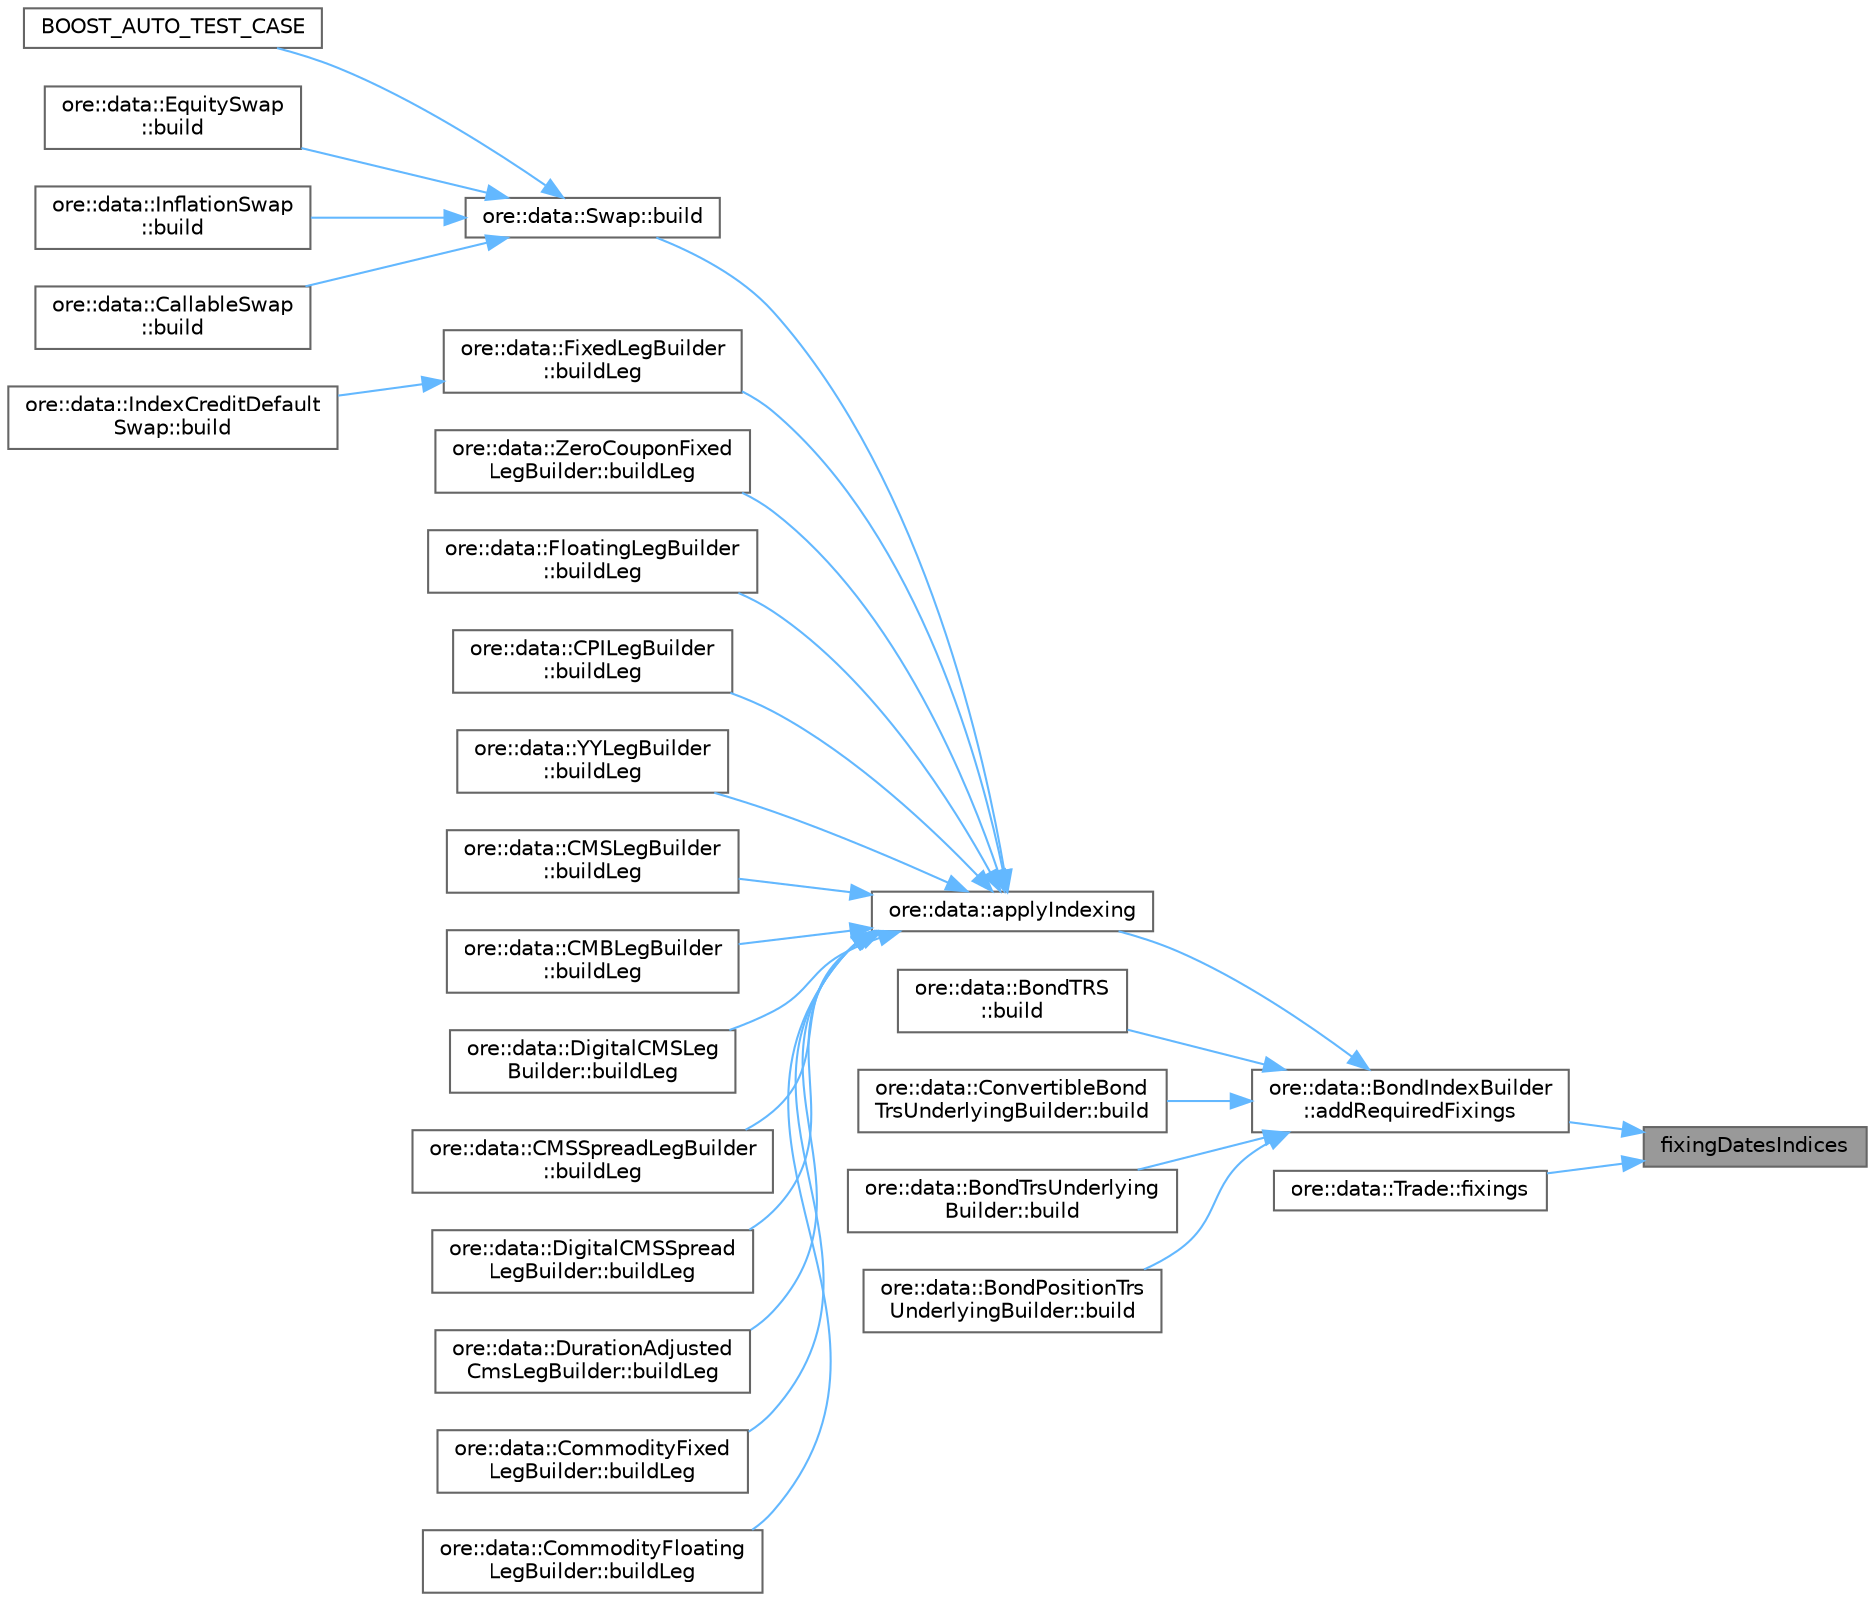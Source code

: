 digraph "fixingDatesIndices"
{
 // INTERACTIVE_SVG=YES
 // LATEX_PDF_SIZE
  bgcolor="transparent";
  edge [fontname=Helvetica,fontsize=10,labelfontname=Helvetica,labelfontsize=10];
  node [fontname=Helvetica,fontsize=10,shape=box,height=0.2,width=0.4];
  rankdir="RL";
  Node1 [label="fixingDatesIndices",height=0.2,width=0.4,color="gray40", fillcolor="grey60", style="filled", fontcolor="black",tooltip=" "];
  Node1 -> Node2 [dir="back",color="steelblue1",style="solid"];
  Node2 [label="ore::data::BondIndexBuilder\l::addRequiredFixings",height=0.2,width=0.4,color="grey40", fillcolor="white", style="filled",URL="$classore_1_1data_1_1_bond_index_builder.html#ae479124f9f93e301b0a9b63f603a7e07",tooltip=" "];
  Node2 -> Node3 [dir="back",color="steelblue1",style="solid"];
  Node3 [label="ore::data::applyIndexing",height=0.2,width=0.4,color="grey40", fillcolor="white", style="filled",URL="$namespaceore_1_1data.html#a5d06d31ceafbb5a0bf0f9a4dbd09ab7e",tooltip=" "];
  Node3 -> Node4 [dir="back",color="steelblue1",style="solid"];
  Node4 [label="ore::data::Swap::build",height=0.2,width=0.4,color="grey40", fillcolor="white", style="filled",URL="$classore_1_1data_1_1_swap.html#af7b69d5b18d278257927e32b10a23ee6",tooltip="Build QuantLib/QuantExt instrument, link pricing engine."];
  Node4 -> Node5 [dir="back",color="steelblue1",style="solid"];
  Node5 [label="BOOST_AUTO_TEST_CASE",height=0.2,width=0.4,color="grey40", fillcolor="white", style="filled",URL="$test_2todaysmarket_8cpp.html#aeb43366ac05a65218ef11c74fa7a5650",tooltip=" "];
  Node4 -> Node6 [dir="back",color="steelblue1",style="solid"];
  Node6 [label="ore::data::EquitySwap\l::build",height=0.2,width=0.4,color="grey40", fillcolor="white", style="filled",URL="$classore_1_1data_1_1_equity_swap.html#af7b69d5b18d278257927e32b10a23ee6",tooltip="Trade interface."];
  Node4 -> Node7 [dir="back",color="steelblue1",style="solid"];
  Node7 [label="ore::data::InflationSwap\l::build",height=0.2,width=0.4,color="grey40", fillcolor="white", style="filled",URL="$classore_1_1data_1_1_inflation_swap.html#af7b69d5b18d278257927e32b10a23ee6",tooltip="Trade interface."];
  Node4 -> Node8 [dir="back",color="steelblue1",style="solid"];
  Node8 [label="ore::data::CallableSwap\l::build",height=0.2,width=0.4,color="grey40", fillcolor="white", style="filled",URL="$classore_1_1data_1_1_callable_swap.html#ab1db499ff5e65c59fd2009d62276fdaf",tooltip="Build QuantLib/QuantExt instrument, link pricing engine."];
  Node3 -> Node9 [dir="back",color="steelblue1",style="solid"];
  Node9 [label="ore::data::FixedLegBuilder\l::buildLeg",height=0.2,width=0.4,color="grey40", fillcolor="white", style="filled",URL="$classore_1_1data_1_1_fixed_leg_builder.html#aea285351d9f3458189a9e2d965349d23",tooltip=" "];
  Node9 -> Node10 [dir="back",color="steelblue1",style="solid"];
  Node10 [label="ore::data::IndexCreditDefault\lSwap::build",height=0.2,width=0.4,color="grey40", fillcolor="white", style="filled",URL="$classore_1_1data_1_1_index_credit_default_swap.html#af7b69d5b18d278257927e32b10a23ee6",tooltip=" "];
  Node3 -> Node11 [dir="back",color="steelblue1",style="solid"];
  Node11 [label="ore::data::ZeroCouponFixed\lLegBuilder::buildLeg",height=0.2,width=0.4,color="grey40", fillcolor="white", style="filled",URL="$classore_1_1data_1_1_zero_coupon_fixed_leg_builder.html#aea285351d9f3458189a9e2d965349d23",tooltip=" "];
  Node3 -> Node12 [dir="back",color="steelblue1",style="solid"];
  Node12 [label="ore::data::FloatingLegBuilder\l::buildLeg",height=0.2,width=0.4,color="grey40", fillcolor="white", style="filled",URL="$classore_1_1data_1_1_floating_leg_builder.html#aea285351d9f3458189a9e2d965349d23",tooltip=" "];
  Node3 -> Node13 [dir="back",color="steelblue1",style="solid"];
  Node13 [label="ore::data::CPILegBuilder\l::buildLeg",height=0.2,width=0.4,color="grey40", fillcolor="white", style="filled",URL="$classore_1_1data_1_1_c_p_i_leg_builder.html#aea285351d9f3458189a9e2d965349d23",tooltip=" "];
  Node3 -> Node14 [dir="back",color="steelblue1",style="solid"];
  Node14 [label="ore::data::YYLegBuilder\l::buildLeg",height=0.2,width=0.4,color="grey40", fillcolor="white", style="filled",URL="$classore_1_1data_1_1_y_y_leg_builder.html#aea285351d9f3458189a9e2d965349d23",tooltip=" "];
  Node3 -> Node15 [dir="back",color="steelblue1",style="solid"];
  Node15 [label="ore::data::CMSLegBuilder\l::buildLeg",height=0.2,width=0.4,color="grey40", fillcolor="white", style="filled",URL="$classore_1_1data_1_1_c_m_s_leg_builder.html#aea285351d9f3458189a9e2d965349d23",tooltip=" "];
  Node3 -> Node16 [dir="back",color="steelblue1",style="solid"];
  Node16 [label="ore::data::CMBLegBuilder\l::buildLeg",height=0.2,width=0.4,color="grey40", fillcolor="white", style="filled",URL="$classore_1_1data_1_1_c_m_b_leg_builder.html#aea285351d9f3458189a9e2d965349d23",tooltip=" "];
  Node3 -> Node17 [dir="back",color="steelblue1",style="solid"];
  Node17 [label="ore::data::DigitalCMSLeg\lBuilder::buildLeg",height=0.2,width=0.4,color="grey40", fillcolor="white", style="filled",URL="$classore_1_1data_1_1_digital_c_m_s_leg_builder.html#aea285351d9f3458189a9e2d965349d23",tooltip=" "];
  Node3 -> Node18 [dir="back",color="steelblue1",style="solid"];
  Node18 [label="ore::data::CMSSpreadLegBuilder\l::buildLeg",height=0.2,width=0.4,color="grey40", fillcolor="white", style="filled",URL="$classore_1_1data_1_1_c_m_s_spread_leg_builder.html#aea285351d9f3458189a9e2d965349d23",tooltip=" "];
  Node3 -> Node19 [dir="back",color="steelblue1",style="solid"];
  Node19 [label="ore::data::DigitalCMSSpread\lLegBuilder::buildLeg",height=0.2,width=0.4,color="grey40", fillcolor="white", style="filled",URL="$classore_1_1data_1_1_digital_c_m_s_spread_leg_builder.html#aea285351d9f3458189a9e2d965349d23",tooltip=" "];
  Node3 -> Node20 [dir="back",color="steelblue1",style="solid"];
  Node20 [label="ore::data::DurationAdjusted\lCmsLegBuilder::buildLeg",height=0.2,width=0.4,color="grey40", fillcolor="white", style="filled",URL="$classore_1_1data_1_1_duration_adjusted_cms_leg_builder.html#acb28979da2d410bdc9e47181a3d2c47f",tooltip=" "];
  Node3 -> Node21 [dir="back",color="steelblue1",style="solid"];
  Node21 [label="ore::data::CommodityFixed\lLegBuilder::buildLeg",height=0.2,width=0.4,color="grey40", fillcolor="white", style="filled",URL="$classore_1_1data_1_1_commodity_fixed_leg_builder.html#a1e327fffe1588e7813e797d48b1b3420",tooltip=" "];
  Node3 -> Node22 [dir="back",color="steelblue1",style="solid"];
  Node22 [label="ore::data::CommodityFloating\lLegBuilder::buildLeg",height=0.2,width=0.4,color="grey40", fillcolor="white", style="filled",URL="$classore_1_1data_1_1_commodity_floating_leg_builder.html#a1e327fffe1588e7813e797d48b1b3420",tooltip=" "];
  Node2 -> Node23 [dir="back",color="steelblue1",style="solid"];
  Node23 [label="ore::data::BondTRS\l::build",height=0.2,width=0.4,color="grey40", fillcolor="white", style="filled",URL="$classore_1_1data_1_1_bond_t_r_s.html#af7b69d5b18d278257927e32b10a23ee6",tooltip=" "];
  Node2 -> Node24 [dir="back",color="steelblue1",style="solid"];
  Node24 [label="ore::data::ConvertibleBond\lTrsUnderlyingBuilder::build",height=0.2,width=0.4,color="grey40", fillcolor="white", style="filled",URL="$structore_1_1data_1_1_convertible_bond_trs_underlying_builder.html#ae7c6300ad19fb2871bbe4bf757902d99",tooltip=" "];
  Node2 -> Node25 [dir="back",color="steelblue1",style="solid"];
  Node25 [label="ore::data::BondTrsUnderlying\lBuilder::build",height=0.2,width=0.4,color="grey40", fillcolor="white", style="filled",URL="$structore_1_1data_1_1_bond_trs_underlying_builder.html#ae7c6300ad19fb2871bbe4bf757902d99",tooltip=" "];
  Node2 -> Node26 [dir="back",color="steelblue1",style="solid"];
  Node26 [label="ore::data::BondPositionTrs\lUnderlyingBuilder::build",height=0.2,width=0.4,color="grey40", fillcolor="white", style="filled",URL="$structore_1_1data_1_1_bond_position_trs_underlying_builder.html#ae7c6300ad19fb2871bbe4bf757902d99",tooltip=" "];
  Node1 -> Node27 [dir="back",color="steelblue1",style="solid"];
  Node27 [label="ore::data::Trade::fixings",height=0.2,width=0.4,color="grey40", fillcolor="white", style="filled",URL="$classore_1_1data_1_1_trade.html#ad3691b536d13f9f74bd6263e0ddb74fa",tooltip=" "];
}
